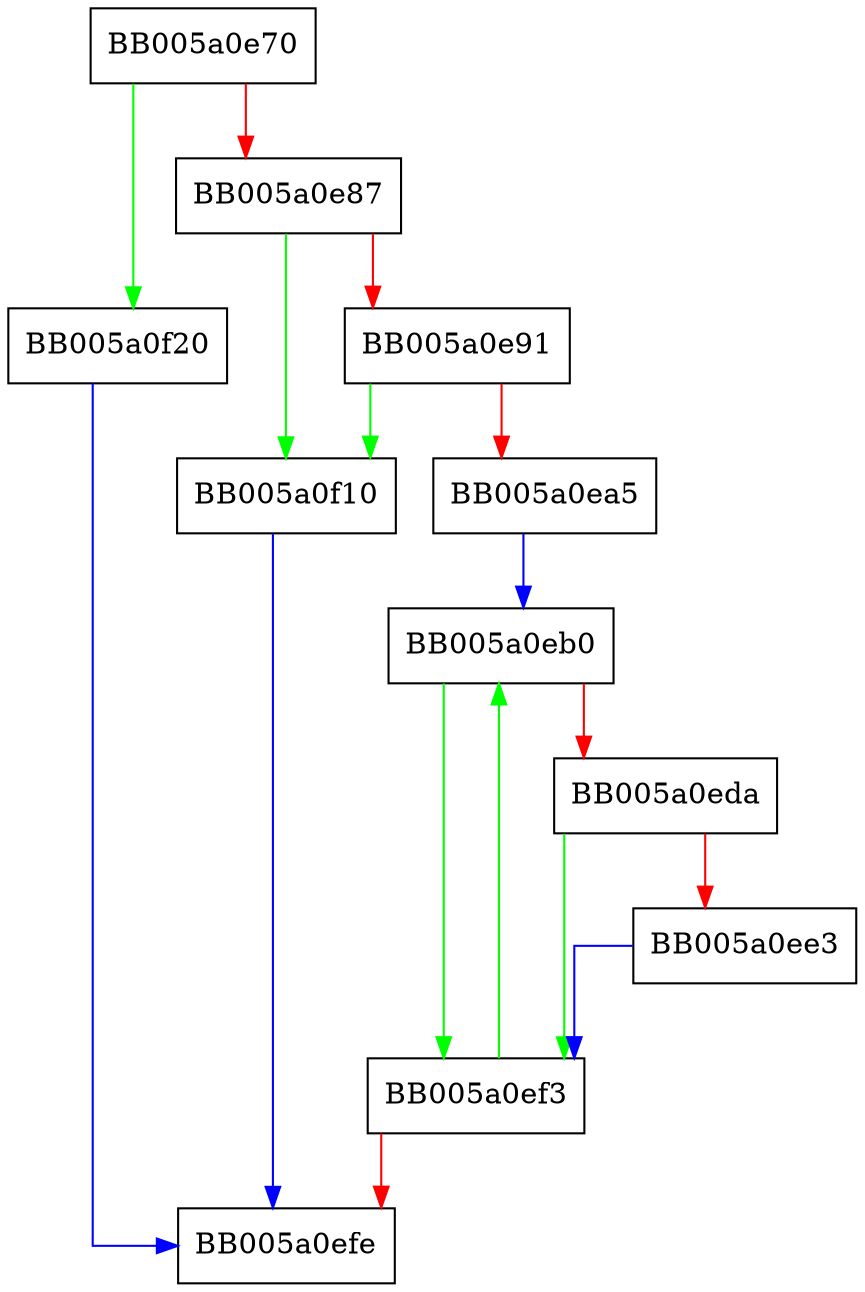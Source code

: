 digraph OSSL_ENCODER_CTX_set_params {
  node [shape="box"];
  graph [splines=ortho];
  BB005a0e70 -> BB005a0f20 [color="green"];
  BB005a0e70 -> BB005a0e87 [color="red"];
  BB005a0e87 -> BB005a0f10 [color="green"];
  BB005a0e87 -> BB005a0e91 [color="red"];
  BB005a0e91 -> BB005a0f10 [color="green"];
  BB005a0e91 -> BB005a0ea5 [color="red"];
  BB005a0ea5 -> BB005a0eb0 [color="blue"];
  BB005a0eb0 -> BB005a0ef3 [color="green"];
  BB005a0eb0 -> BB005a0eda [color="red"];
  BB005a0eda -> BB005a0ef3 [color="green"];
  BB005a0eda -> BB005a0ee3 [color="red"];
  BB005a0ee3 -> BB005a0ef3 [color="blue"];
  BB005a0ef3 -> BB005a0eb0 [color="green"];
  BB005a0ef3 -> BB005a0efe [color="red"];
  BB005a0f10 -> BB005a0efe [color="blue"];
  BB005a0f20 -> BB005a0efe [color="blue"];
}